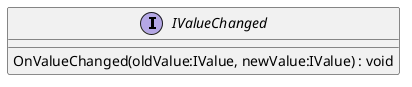 @startuml
interface IValueChanged {
    OnValueChanged(oldValue:IValue, newValue:IValue) : void
}
@enduml
